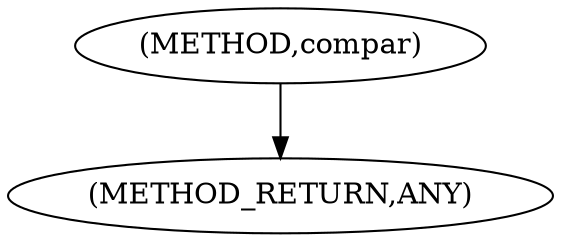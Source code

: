 digraph "compar" {  
"100335" [label = <(METHOD,compar)> ]
"100338" [label = <(METHOD_RETURN,ANY)> ]
  "100335" -> "100338" 
}
